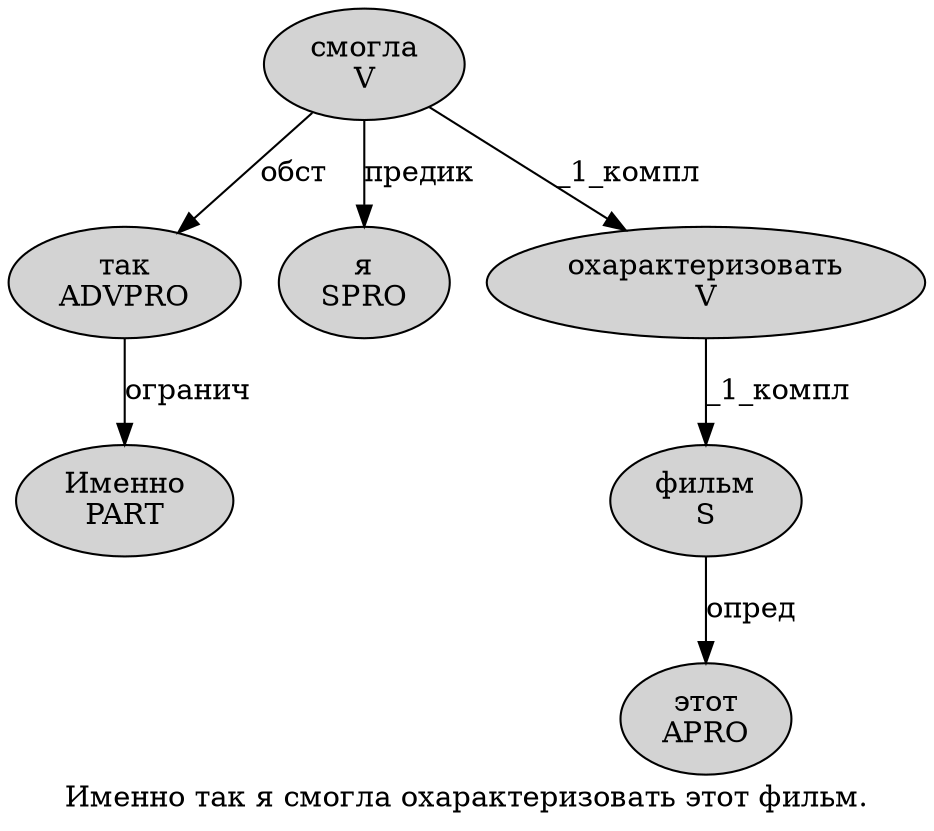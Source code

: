 digraph SENTENCE_934 {
	graph [label="Именно так я смогла охарактеризовать этот фильм."]
	node [style=filled]
		0 [label="Именно
PART" color="" fillcolor=lightgray penwidth=1 shape=ellipse]
		1 [label="так
ADVPRO" color="" fillcolor=lightgray penwidth=1 shape=ellipse]
		2 [label="я
SPRO" color="" fillcolor=lightgray penwidth=1 shape=ellipse]
		3 [label="смогла
V" color="" fillcolor=lightgray penwidth=1 shape=ellipse]
		4 [label="охарактеризовать
V" color="" fillcolor=lightgray penwidth=1 shape=ellipse]
		5 [label="этот
APRO" color="" fillcolor=lightgray penwidth=1 shape=ellipse]
		6 [label="фильм
S" color="" fillcolor=lightgray penwidth=1 shape=ellipse]
			6 -> 5 [label="опред"]
			1 -> 0 [label="огранич"]
			3 -> 1 [label="обст"]
			3 -> 2 [label="предик"]
			3 -> 4 [label="_1_компл"]
			4 -> 6 [label="_1_компл"]
}